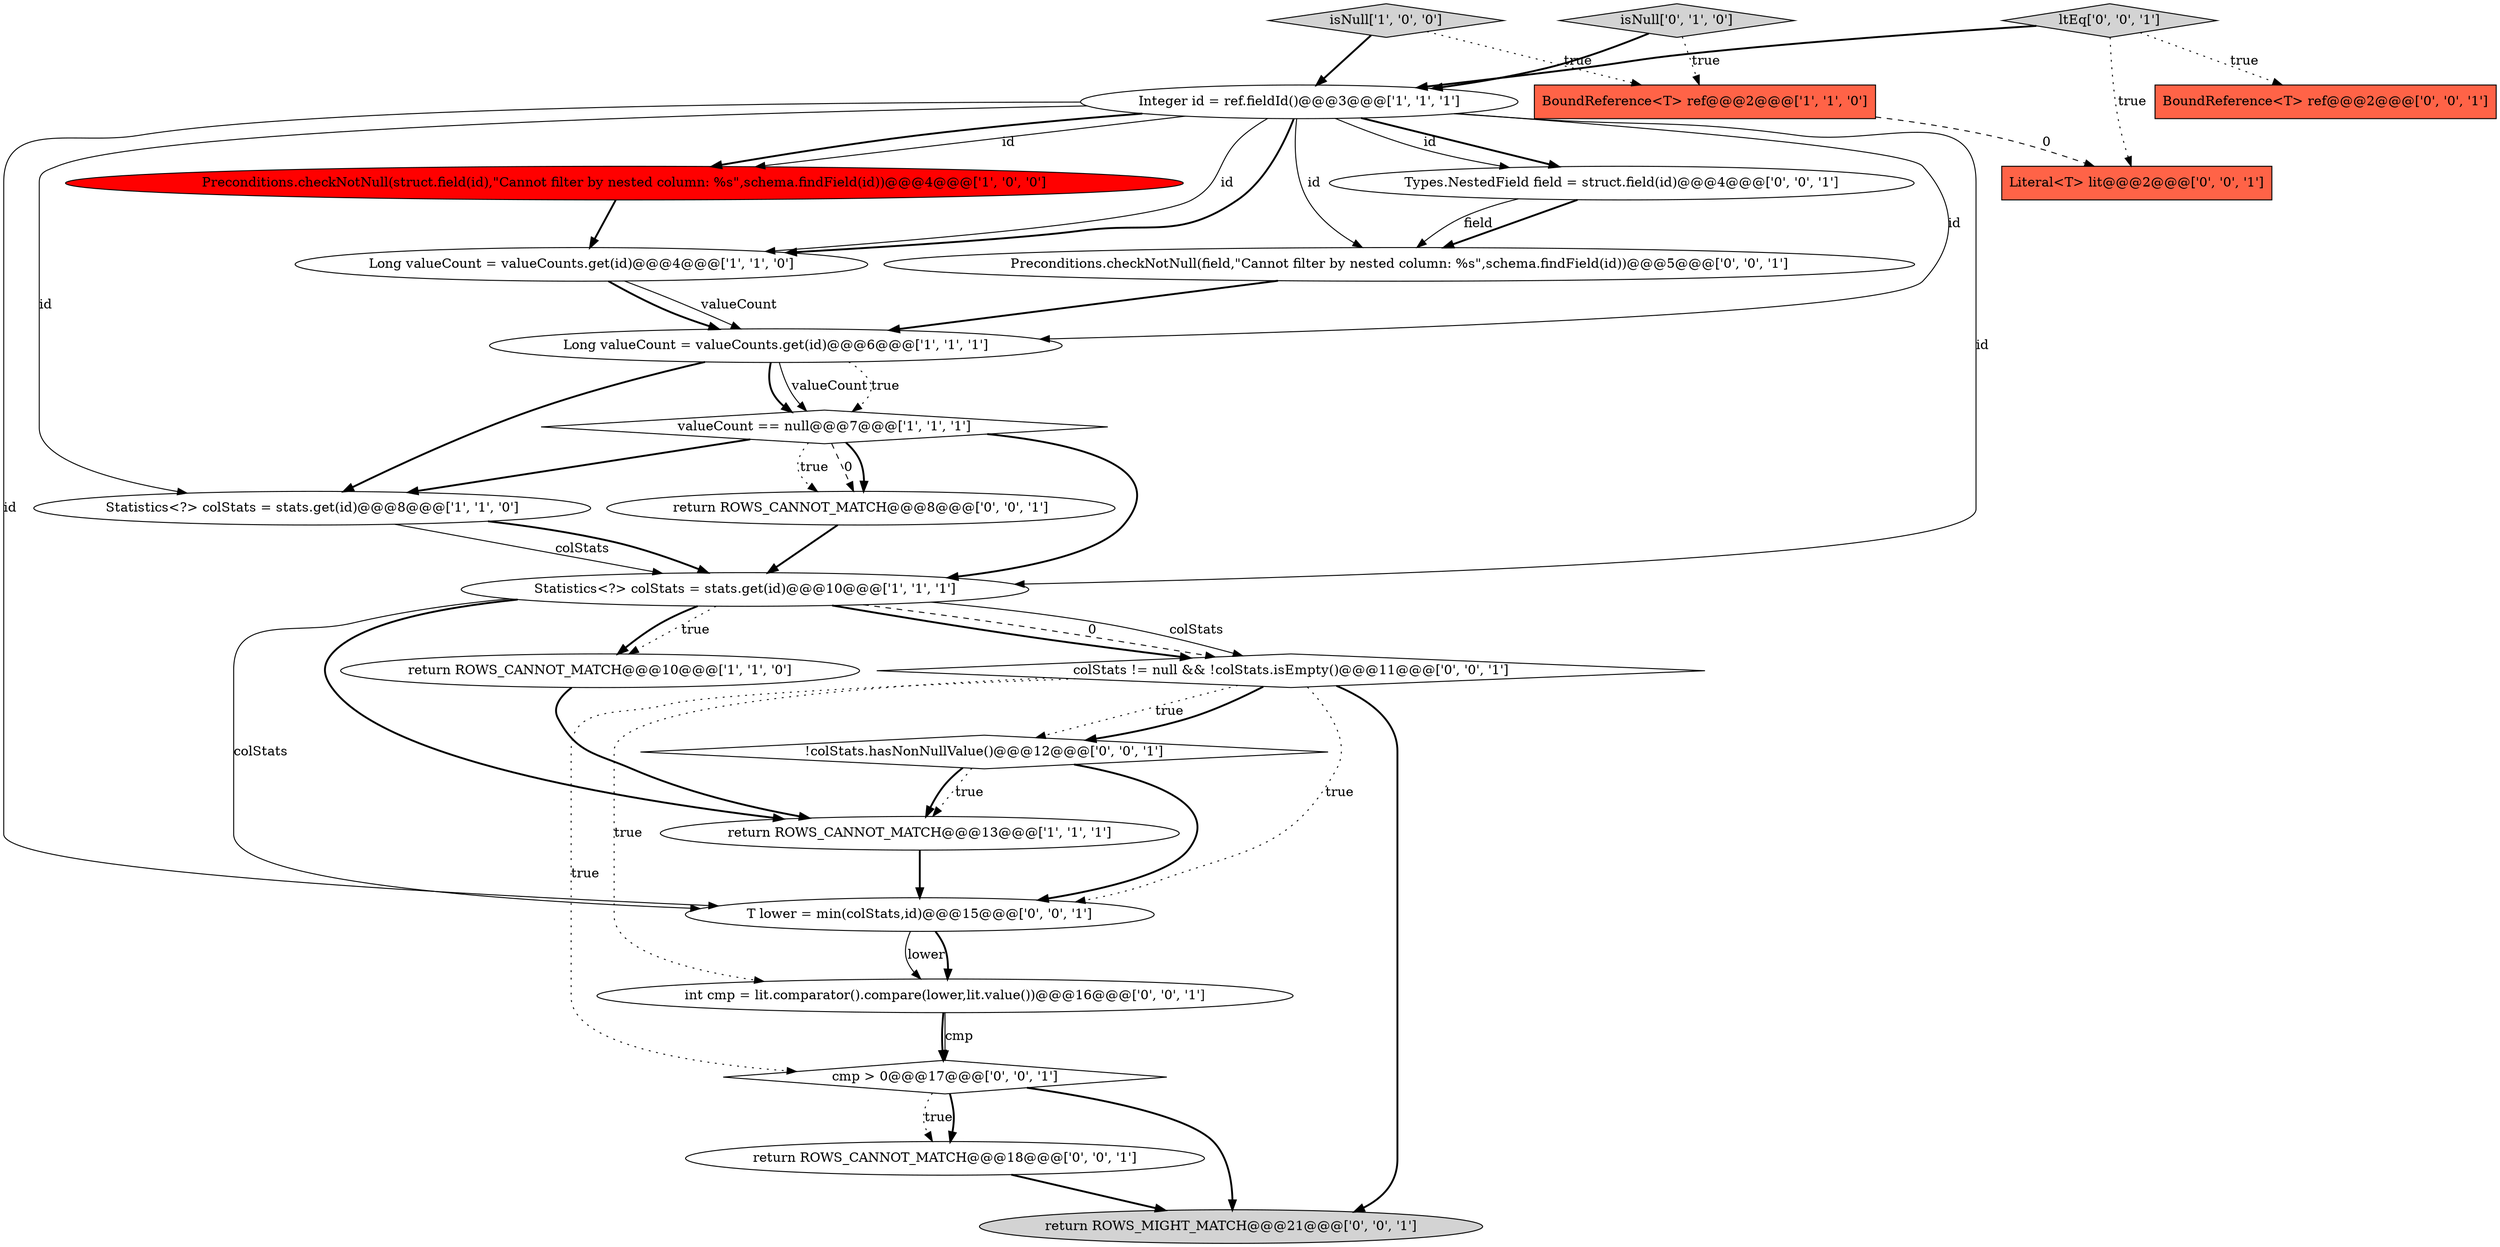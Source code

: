 digraph {
22 [style = filled, label = "Preconditions.checkNotNull(field,\"Cannot filter by nested column: %s\",schema.findField(id))@@@5@@@['0', '0', '1']", fillcolor = white, shape = ellipse image = "AAA0AAABBB3BBB"];
21 [style = filled, label = "cmp > 0@@@17@@@['0', '0', '1']", fillcolor = white, shape = diamond image = "AAA0AAABBB3BBB"];
2 [style = filled, label = "Statistics<?> colStats = stats.get(id)@@@8@@@['1', '1', '0']", fillcolor = white, shape = ellipse image = "AAA0AAABBB1BBB"];
23 [style = filled, label = "return ROWS_CANNOT_MATCH@@@8@@@['0', '0', '1']", fillcolor = white, shape = ellipse image = "AAA0AAABBB3BBB"];
3 [style = filled, label = "Long valueCount = valueCounts.get(id)@@@6@@@['1', '1', '1']", fillcolor = white, shape = ellipse image = "AAA0AAABBB1BBB"];
9 [style = filled, label = "Preconditions.checkNotNull(struct.field(id),\"Cannot filter by nested column: %s\",schema.findField(id))@@@4@@@['1', '0', '0']", fillcolor = red, shape = ellipse image = "AAA1AAABBB1BBB"];
11 [style = filled, label = "isNull['0', '1', '0']", fillcolor = lightgray, shape = diamond image = "AAA0AAABBB2BBB"];
24 [style = filled, label = "Literal<T> lit@@@2@@@['0', '0', '1']", fillcolor = tomato, shape = box image = "AAA0AAABBB3BBB"];
1 [style = filled, label = "isNull['1', '0', '0']", fillcolor = lightgray, shape = diamond image = "AAA0AAABBB1BBB"];
20 [style = filled, label = "!colStats.hasNonNullValue()@@@12@@@['0', '0', '1']", fillcolor = white, shape = diamond image = "AAA0AAABBB3BBB"];
19 [style = filled, label = "BoundReference<T> ref@@@2@@@['0', '0', '1']", fillcolor = tomato, shape = box image = "AAA0AAABBB3BBB"];
15 [style = filled, label = "return ROWS_MIGHT_MATCH@@@21@@@['0', '0', '1']", fillcolor = lightgray, shape = ellipse image = "AAA0AAABBB3BBB"];
4 [style = filled, label = "Long valueCount = valueCounts.get(id)@@@4@@@['1', '1', '0']", fillcolor = white, shape = ellipse image = "AAA0AAABBB1BBB"];
0 [style = filled, label = "Statistics<?> colStats = stats.get(id)@@@10@@@['1', '1', '1']", fillcolor = white, shape = ellipse image = "AAA0AAABBB1BBB"];
7 [style = filled, label = "return ROWS_CANNOT_MATCH@@@13@@@['1', '1', '1']", fillcolor = white, shape = ellipse image = "AAA0AAABBB1BBB"];
14 [style = filled, label = "T lower = min(colStats,id)@@@15@@@['0', '0', '1']", fillcolor = white, shape = ellipse image = "AAA0AAABBB3BBB"];
8 [style = filled, label = "valueCount == null@@@7@@@['1', '1', '1']", fillcolor = white, shape = diamond image = "AAA0AAABBB1BBB"];
10 [style = filled, label = "return ROWS_CANNOT_MATCH@@@10@@@['1', '1', '0']", fillcolor = white, shape = ellipse image = "AAA0AAABBB1BBB"];
18 [style = filled, label = "Types.NestedField field = struct.field(id)@@@4@@@['0', '0', '1']", fillcolor = white, shape = ellipse image = "AAA0AAABBB3BBB"];
6 [style = filled, label = "Integer id = ref.fieldId()@@@3@@@['1', '1', '1']", fillcolor = white, shape = ellipse image = "AAA0AAABBB1BBB"];
12 [style = filled, label = "ltEq['0', '0', '1']", fillcolor = lightgray, shape = diamond image = "AAA0AAABBB3BBB"];
17 [style = filled, label = "return ROWS_CANNOT_MATCH@@@18@@@['0', '0', '1']", fillcolor = white, shape = ellipse image = "AAA0AAABBB3BBB"];
13 [style = filled, label = "int cmp = lit.comparator().compare(lower,lit.value())@@@16@@@['0', '0', '1']", fillcolor = white, shape = ellipse image = "AAA0AAABBB3BBB"];
16 [style = filled, label = "colStats != null && !colStats.isEmpty()@@@11@@@['0', '0', '1']", fillcolor = white, shape = diamond image = "AAA0AAABBB3BBB"];
5 [style = filled, label = "BoundReference<T> ref@@@2@@@['1', '1', '0']", fillcolor = tomato, shape = box image = "AAA0AAABBB1BBB"];
13->21 [style = solid, label="cmp"];
16->15 [style = bold, label=""];
4->3 [style = bold, label=""];
0->16 [style = bold, label=""];
14->13 [style = solid, label="lower"];
8->23 [style = bold, label=""];
16->13 [style = dotted, label="true"];
0->10 [style = dotted, label="true"];
6->4 [style = solid, label="id"];
6->18 [style = bold, label=""];
6->3 [style = solid, label="id"];
9->4 [style = bold, label=""];
11->6 [style = bold, label=""];
21->15 [style = bold, label=""];
0->16 [style = dashed, label="0"];
6->2 [style = solid, label="id"];
2->0 [style = solid, label="colStats"];
5->24 [style = dashed, label="0"];
6->0 [style = solid, label="id"];
8->23 [style = dotted, label="true"];
16->20 [style = dotted, label="true"];
20->14 [style = bold, label=""];
11->5 [style = dotted, label="true"];
21->17 [style = dotted, label="true"];
20->7 [style = dotted, label="true"];
6->18 [style = solid, label="id"];
12->6 [style = bold, label=""];
23->0 [style = bold, label=""];
10->7 [style = bold, label=""];
6->9 [style = solid, label="id"];
0->16 [style = solid, label="colStats"];
0->7 [style = bold, label=""];
7->14 [style = bold, label=""];
8->0 [style = bold, label=""];
22->3 [style = bold, label=""];
6->4 [style = bold, label=""];
0->10 [style = bold, label=""];
2->0 [style = bold, label=""];
1->6 [style = bold, label=""];
18->22 [style = bold, label=""];
6->22 [style = solid, label="id"];
3->2 [style = bold, label=""];
8->2 [style = bold, label=""];
12->19 [style = dotted, label="true"];
3->8 [style = bold, label=""];
18->22 [style = solid, label="field"];
16->14 [style = dotted, label="true"];
17->15 [style = bold, label=""];
12->24 [style = dotted, label="true"];
0->14 [style = solid, label="colStats"];
16->21 [style = dotted, label="true"];
14->13 [style = bold, label=""];
3->8 [style = solid, label="valueCount"];
6->9 [style = bold, label=""];
20->7 [style = bold, label=""];
13->21 [style = bold, label=""];
16->20 [style = bold, label=""];
4->3 [style = solid, label="valueCount"];
6->14 [style = solid, label="id"];
21->17 [style = bold, label=""];
3->8 [style = dotted, label="true"];
1->5 [style = dotted, label="true"];
8->23 [style = dashed, label="0"];
}
